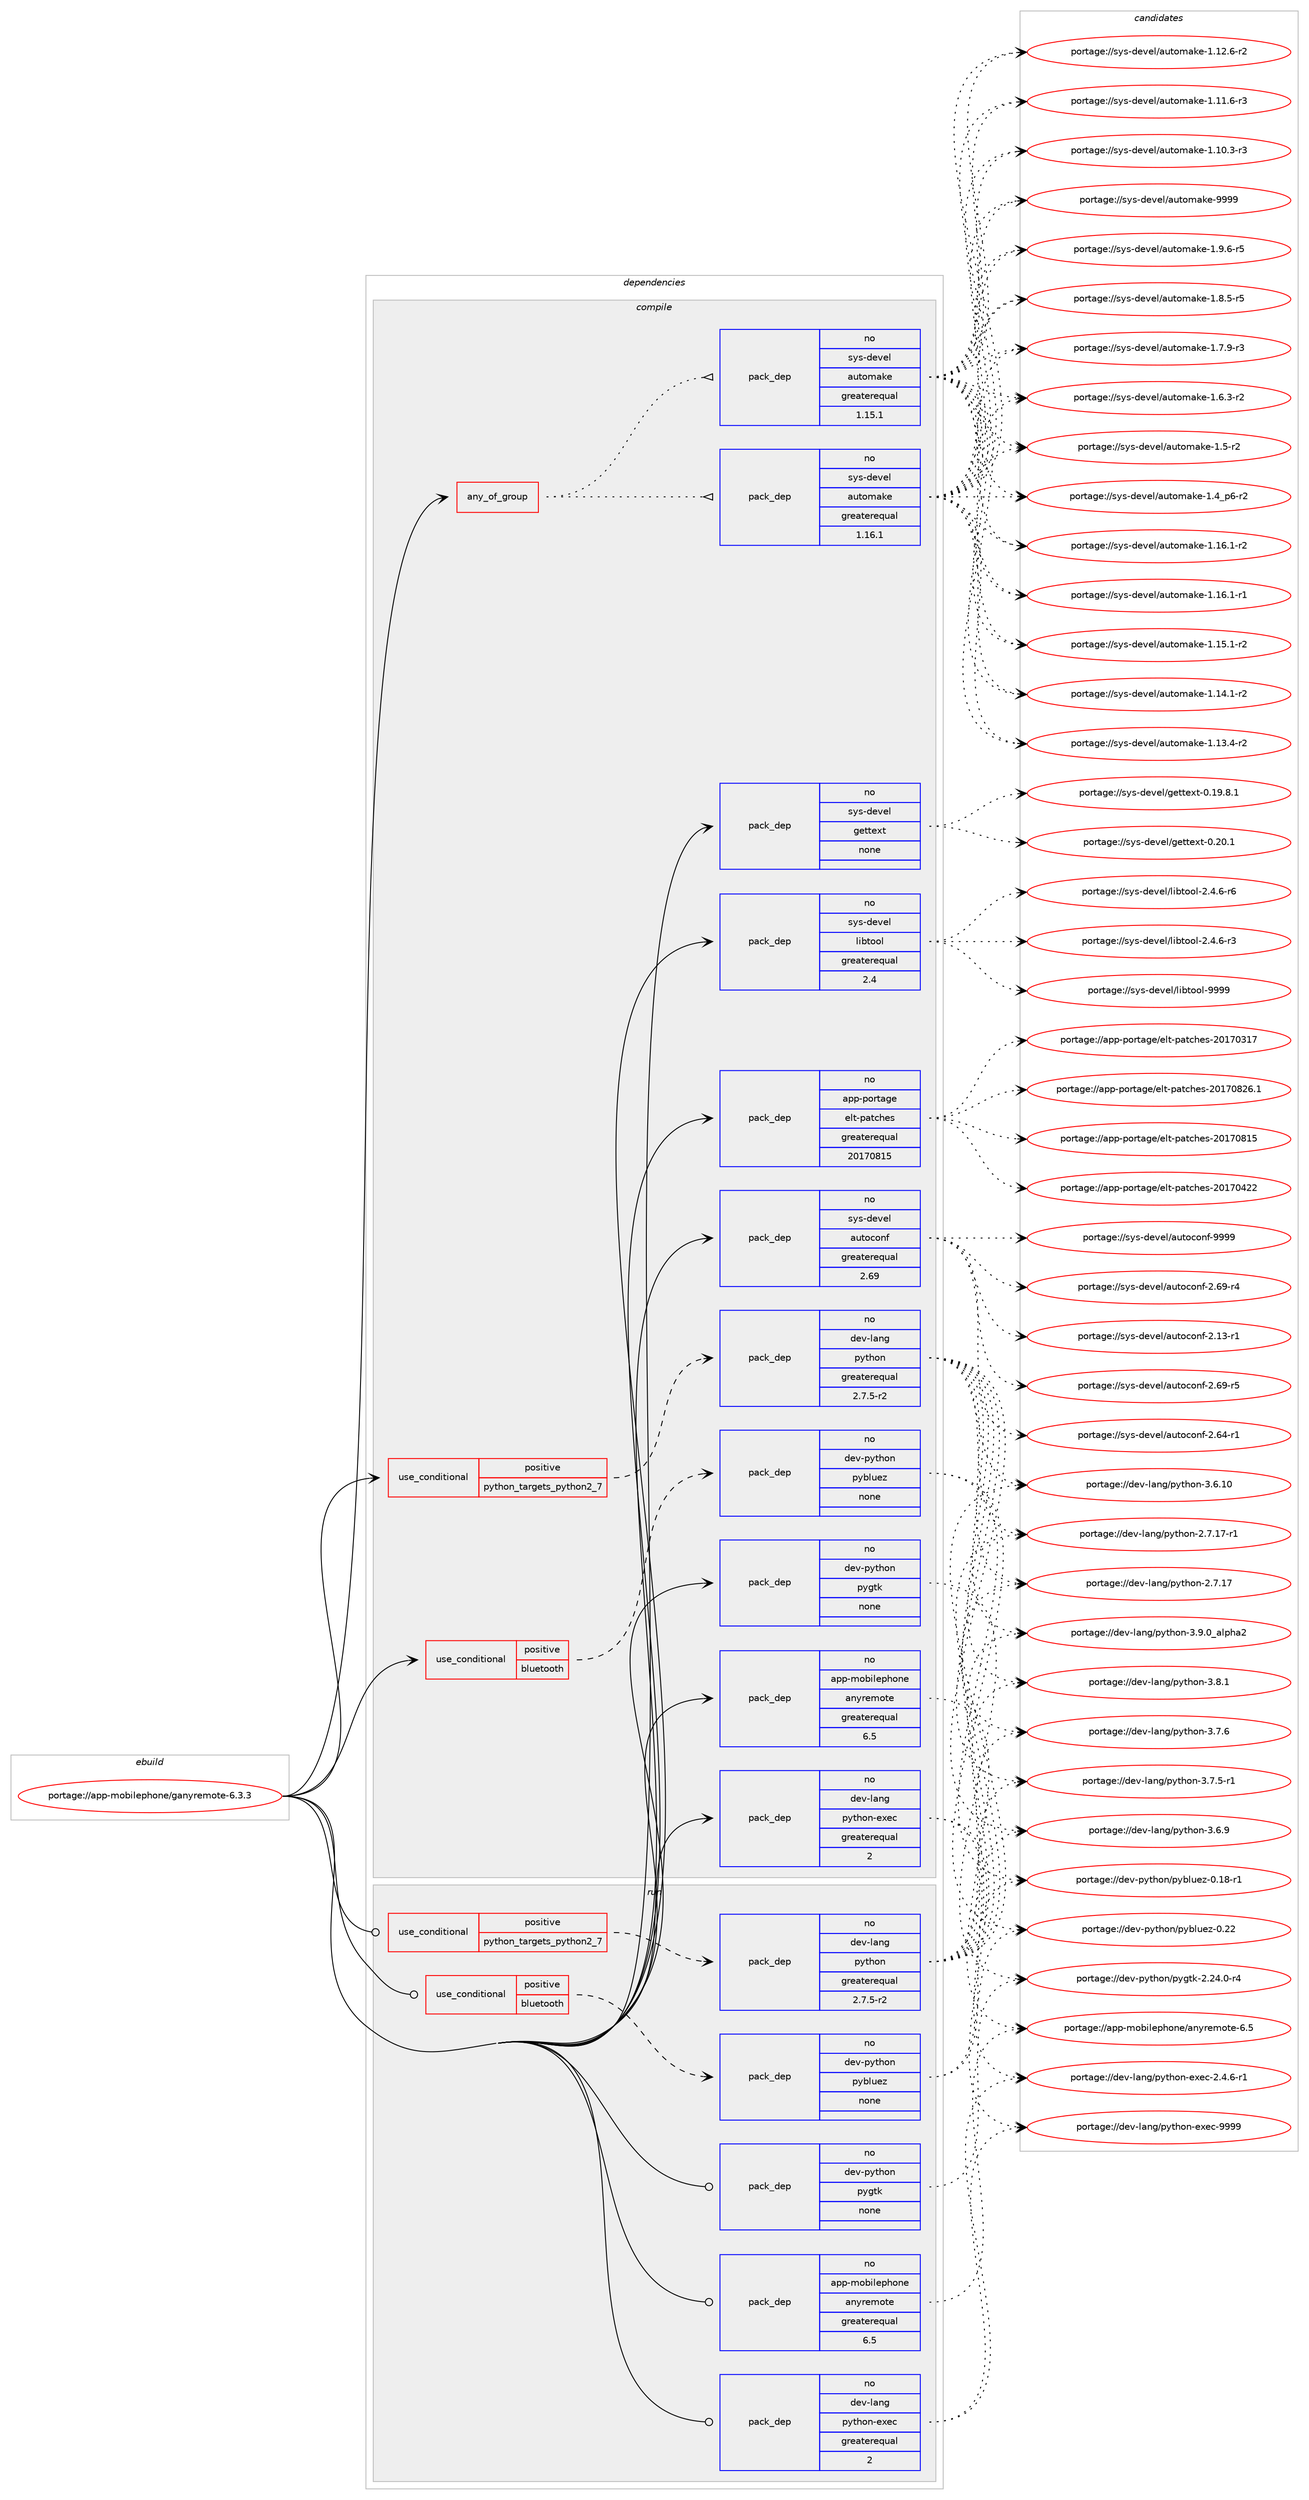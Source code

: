 digraph prolog {

# *************
# Graph options
# *************

newrank=true;
concentrate=true;
compound=true;
graph [rankdir=LR,fontname=Helvetica,fontsize=10,ranksep=1.5];#, ranksep=2.5, nodesep=0.2];
edge  [arrowhead=vee];
node  [fontname=Helvetica,fontsize=10];

# **********
# The ebuild
# **********

subgraph cluster_leftcol {
color=gray;
label=<<i>ebuild</i>>;
id [label="portage://app-mobilephone/ganyremote-6.3.3", color=red, width=4, href="../app-mobilephone/ganyremote-6.3.3.svg"];
}

# ****************
# The dependencies
# ****************

subgraph cluster_midcol {
color=gray;
label=<<i>dependencies</i>>;
subgraph cluster_compile {
fillcolor="#eeeeee";
style=filled;
label=<<i>compile</i>>;
subgraph any7865 {
dependency608540 [label=<<TABLE BORDER="0" CELLBORDER="1" CELLSPACING="0" CELLPADDING="4"><TR><TD CELLPADDING="10">any_of_group</TD></TR></TABLE>>, shape=none, color=red];subgraph pack457899 {
dependency608541 [label=<<TABLE BORDER="0" CELLBORDER="1" CELLSPACING="0" CELLPADDING="4" WIDTH="220"><TR><TD ROWSPAN="6" CELLPADDING="30">pack_dep</TD></TR><TR><TD WIDTH="110">no</TD></TR><TR><TD>sys-devel</TD></TR><TR><TD>automake</TD></TR><TR><TD>greaterequal</TD></TR><TR><TD>1.16.1</TD></TR></TABLE>>, shape=none, color=blue];
}
dependency608540:e -> dependency608541:w [weight=20,style="dotted",arrowhead="oinv"];
subgraph pack457900 {
dependency608542 [label=<<TABLE BORDER="0" CELLBORDER="1" CELLSPACING="0" CELLPADDING="4" WIDTH="220"><TR><TD ROWSPAN="6" CELLPADDING="30">pack_dep</TD></TR><TR><TD WIDTH="110">no</TD></TR><TR><TD>sys-devel</TD></TR><TR><TD>automake</TD></TR><TR><TD>greaterequal</TD></TR><TR><TD>1.15.1</TD></TR></TABLE>>, shape=none, color=blue];
}
dependency608540:e -> dependency608542:w [weight=20,style="dotted",arrowhead="oinv"];
}
id:e -> dependency608540:w [weight=20,style="solid",arrowhead="vee"];
subgraph cond142500 {
dependency608543 [label=<<TABLE BORDER="0" CELLBORDER="1" CELLSPACING="0" CELLPADDING="4"><TR><TD ROWSPAN="3" CELLPADDING="10">use_conditional</TD></TR><TR><TD>positive</TD></TR><TR><TD>bluetooth</TD></TR></TABLE>>, shape=none, color=red];
subgraph pack457901 {
dependency608544 [label=<<TABLE BORDER="0" CELLBORDER="1" CELLSPACING="0" CELLPADDING="4" WIDTH="220"><TR><TD ROWSPAN="6" CELLPADDING="30">pack_dep</TD></TR><TR><TD WIDTH="110">no</TD></TR><TR><TD>dev-python</TD></TR><TR><TD>pybluez</TD></TR><TR><TD>none</TD></TR><TR><TD></TD></TR></TABLE>>, shape=none, color=blue];
}
dependency608543:e -> dependency608544:w [weight=20,style="dashed",arrowhead="vee"];
}
id:e -> dependency608543:w [weight=20,style="solid",arrowhead="vee"];
subgraph cond142501 {
dependency608545 [label=<<TABLE BORDER="0" CELLBORDER="1" CELLSPACING="0" CELLPADDING="4"><TR><TD ROWSPAN="3" CELLPADDING="10">use_conditional</TD></TR><TR><TD>positive</TD></TR><TR><TD>python_targets_python2_7</TD></TR></TABLE>>, shape=none, color=red];
subgraph pack457902 {
dependency608546 [label=<<TABLE BORDER="0" CELLBORDER="1" CELLSPACING="0" CELLPADDING="4" WIDTH="220"><TR><TD ROWSPAN="6" CELLPADDING="30">pack_dep</TD></TR><TR><TD WIDTH="110">no</TD></TR><TR><TD>dev-lang</TD></TR><TR><TD>python</TD></TR><TR><TD>greaterequal</TD></TR><TR><TD>2.7.5-r2</TD></TR></TABLE>>, shape=none, color=blue];
}
dependency608545:e -> dependency608546:w [weight=20,style="dashed",arrowhead="vee"];
}
id:e -> dependency608545:w [weight=20,style="solid",arrowhead="vee"];
subgraph pack457903 {
dependency608547 [label=<<TABLE BORDER="0" CELLBORDER="1" CELLSPACING="0" CELLPADDING="4" WIDTH="220"><TR><TD ROWSPAN="6" CELLPADDING="30">pack_dep</TD></TR><TR><TD WIDTH="110">no</TD></TR><TR><TD>app-mobilephone</TD></TR><TR><TD>anyremote</TD></TR><TR><TD>greaterequal</TD></TR><TR><TD>6.5</TD></TR></TABLE>>, shape=none, color=blue];
}
id:e -> dependency608547:w [weight=20,style="solid",arrowhead="vee"];
subgraph pack457904 {
dependency608548 [label=<<TABLE BORDER="0" CELLBORDER="1" CELLSPACING="0" CELLPADDING="4" WIDTH="220"><TR><TD ROWSPAN="6" CELLPADDING="30">pack_dep</TD></TR><TR><TD WIDTH="110">no</TD></TR><TR><TD>app-portage</TD></TR><TR><TD>elt-patches</TD></TR><TR><TD>greaterequal</TD></TR><TR><TD>20170815</TD></TR></TABLE>>, shape=none, color=blue];
}
id:e -> dependency608548:w [weight=20,style="solid",arrowhead="vee"];
subgraph pack457905 {
dependency608549 [label=<<TABLE BORDER="0" CELLBORDER="1" CELLSPACING="0" CELLPADDING="4" WIDTH="220"><TR><TD ROWSPAN="6" CELLPADDING="30">pack_dep</TD></TR><TR><TD WIDTH="110">no</TD></TR><TR><TD>dev-lang</TD></TR><TR><TD>python-exec</TD></TR><TR><TD>greaterequal</TD></TR><TR><TD>2</TD></TR></TABLE>>, shape=none, color=blue];
}
id:e -> dependency608549:w [weight=20,style="solid",arrowhead="vee"];
subgraph pack457906 {
dependency608550 [label=<<TABLE BORDER="0" CELLBORDER="1" CELLSPACING="0" CELLPADDING="4" WIDTH="220"><TR><TD ROWSPAN="6" CELLPADDING="30">pack_dep</TD></TR><TR><TD WIDTH="110">no</TD></TR><TR><TD>dev-python</TD></TR><TR><TD>pygtk</TD></TR><TR><TD>none</TD></TR><TR><TD></TD></TR></TABLE>>, shape=none, color=blue];
}
id:e -> dependency608550:w [weight=20,style="solid",arrowhead="vee"];
subgraph pack457907 {
dependency608551 [label=<<TABLE BORDER="0" CELLBORDER="1" CELLSPACING="0" CELLPADDING="4" WIDTH="220"><TR><TD ROWSPAN="6" CELLPADDING="30">pack_dep</TD></TR><TR><TD WIDTH="110">no</TD></TR><TR><TD>sys-devel</TD></TR><TR><TD>autoconf</TD></TR><TR><TD>greaterequal</TD></TR><TR><TD>2.69</TD></TR></TABLE>>, shape=none, color=blue];
}
id:e -> dependency608551:w [weight=20,style="solid",arrowhead="vee"];
subgraph pack457908 {
dependency608552 [label=<<TABLE BORDER="0" CELLBORDER="1" CELLSPACING="0" CELLPADDING="4" WIDTH="220"><TR><TD ROWSPAN="6" CELLPADDING="30">pack_dep</TD></TR><TR><TD WIDTH="110">no</TD></TR><TR><TD>sys-devel</TD></TR><TR><TD>gettext</TD></TR><TR><TD>none</TD></TR><TR><TD></TD></TR></TABLE>>, shape=none, color=blue];
}
id:e -> dependency608552:w [weight=20,style="solid",arrowhead="vee"];
subgraph pack457909 {
dependency608553 [label=<<TABLE BORDER="0" CELLBORDER="1" CELLSPACING="0" CELLPADDING="4" WIDTH="220"><TR><TD ROWSPAN="6" CELLPADDING="30">pack_dep</TD></TR><TR><TD WIDTH="110">no</TD></TR><TR><TD>sys-devel</TD></TR><TR><TD>libtool</TD></TR><TR><TD>greaterequal</TD></TR><TR><TD>2.4</TD></TR></TABLE>>, shape=none, color=blue];
}
id:e -> dependency608553:w [weight=20,style="solid",arrowhead="vee"];
}
subgraph cluster_compileandrun {
fillcolor="#eeeeee";
style=filled;
label=<<i>compile and run</i>>;
}
subgraph cluster_run {
fillcolor="#eeeeee";
style=filled;
label=<<i>run</i>>;
subgraph cond142502 {
dependency608554 [label=<<TABLE BORDER="0" CELLBORDER="1" CELLSPACING="0" CELLPADDING="4"><TR><TD ROWSPAN="3" CELLPADDING="10">use_conditional</TD></TR><TR><TD>positive</TD></TR><TR><TD>bluetooth</TD></TR></TABLE>>, shape=none, color=red];
subgraph pack457910 {
dependency608555 [label=<<TABLE BORDER="0" CELLBORDER="1" CELLSPACING="0" CELLPADDING="4" WIDTH="220"><TR><TD ROWSPAN="6" CELLPADDING="30">pack_dep</TD></TR><TR><TD WIDTH="110">no</TD></TR><TR><TD>dev-python</TD></TR><TR><TD>pybluez</TD></TR><TR><TD>none</TD></TR><TR><TD></TD></TR></TABLE>>, shape=none, color=blue];
}
dependency608554:e -> dependency608555:w [weight=20,style="dashed",arrowhead="vee"];
}
id:e -> dependency608554:w [weight=20,style="solid",arrowhead="odot"];
subgraph cond142503 {
dependency608556 [label=<<TABLE BORDER="0" CELLBORDER="1" CELLSPACING="0" CELLPADDING="4"><TR><TD ROWSPAN="3" CELLPADDING="10">use_conditional</TD></TR><TR><TD>positive</TD></TR><TR><TD>python_targets_python2_7</TD></TR></TABLE>>, shape=none, color=red];
subgraph pack457911 {
dependency608557 [label=<<TABLE BORDER="0" CELLBORDER="1" CELLSPACING="0" CELLPADDING="4" WIDTH="220"><TR><TD ROWSPAN="6" CELLPADDING="30">pack_dep</TD></TR><TR><TD WIDTH="110">no</TD></TR><TR><TD>dev-lang</TD></TR><TR><TD>python</TD></TR><TR><TD>greaterequal</TD></TR><TR><TD>2.7.5-r2</TD></TR></TABLE>>, shape=none, color=blue];
}
dependency608556:e -> dependency608557:w [weight=20,style="dashed",arrowhead="vee"];
}
id:e -> dependency608556:w [weight=20,style="solid",arrowhead="odot"];
subgraph pack457912 {
dependency608558 [label=<<TABLE BORDER="0" CELLBORDER="1" CELLSPACING="0" CELLPADDING="4" WIDTH="220"><TR><TD ROWSPAN="6" CELLPADDING="30">pack_dep</TD></TR><TR><TD WIDTH="110">no</TD></TR><TR><TD>app-mobilephone</TD></TR><TR><TD>anyremote</TD></TR><TR><TD>greaterequal</TD></TR><TR><TD>6.5</TD></TR></TABLE>>, shape=none, color=blue];
}
id:e -> dependency608558:w [weight=20,style="solid",arrowhead="odot"];
subgraph pack457913 {
dependency608559 [label=<<TABLE BORDER="0" CELLBORDER="1" CELLSPACING="0" CELLPADDING="4" WIDTH="220"><TR><TD ROWSPAN="6" CELLPADDING="30">pack_dep</TD></TR><TR><TD WIDTH="110">no</TD></TR><TR><TD>dev-lang</TD></TR><TR><TD>python-exec</TD></TR><TR><TD>greaterequal</TD></TR><TR><TD>2</TD></TR></TABLE>>, shape=none, color=blue];
}
id:e -> dependency608559:w [weight=20,style="solid",arrowhead="odot"];
subgraph pack457914 {
dependency608560 [label=<<TABLE BORDER="0" CELLBORDER="1" CELLSPACING="0" CELLPADDING="4" WIDTH="220"><TR><TD ROWSPAN="6" CELLPADDING="30">pack_dep</TD></TR><TR><TD WIDTH="110">no</TD></TR><TR><TD>dev-python</TD></TR><TR><TD>pygtk</TD></TR><TR><TD>none</TD></TR><TR><TD></TD></TR></TABLE>>, shape=none, color=blue];
}
id:e -> dependency608560:w [weight=20,style="solid",arrowhead="odot"];
}
}

# **************
# The candidates
# **************

subgraph cluster_choices {
rank=same;
color=gray;
label=<<i>candidates</i>>;

subgraph choice457899 {
color=black;
nodesep=1;
choice115121115451001011181011084797117116111109971071014557575757 [label="portage://sys-devel/automake-9999", color=red, width=4,href="../sys-devel/automake-9999.svg"];
choice115121115451001011181011084797117116111109971071014549465746544511453 [label="portage://sys-devel/automake-1.9.6-r5", color=red, width=4,href="../sys-devel/automake-1.9.6-r5.svg"];
choice115121115451001011181011084797117116111109971071014549465646534511453 [label="portage://sys-devel/automake-1.8.5-r5", color=red, width=4,href="../sys-devel/automake-1.8.5-r5.svg"];
choice115121115451001011181011084797117116111109971071014549465546574511451 [label="portage://sys-devel/automake-1.7.9-r3", color=red, width=4,href="../sys-devel/automake-1.7.9-r3.svg"];
choice115121115451001011181011084797117116111109971071014549465446514511450 [label="portage://sys-devel/automake-1.6.3-r2", color=red, width=4,href="../sys-devel/automake-1.6.3-r2.svg"];
choice11512111545100101118101108479711711611110997107101454946534511450 [label="portage://sys-devel/automake-1.5-r2", color=red, width=4,href="../sys-devel/automake-1.5-r2.svg"];
choice115121115451001011181011084797117116111109971071014549465295112544511450 [label="portage://sys-devel/automake-1.4_p6-r2", color=red, width=4,href="../sys-devel/automake-1.4_p6-r2.svg"];
choice11512111545100101118101108479711711611110997107101454946495446494511450 [label="portage://sys-devel/automake-1.16.1-r2", color=red, width=4,href="../sys-devel/automake-1.16.1-r2.svg"];
choice11512111545100101118101108479711711611110997107101454946495446494511449 [label="portage://sys-devel/automake-1.16.1-r1", color=red, width=4,href="../sys-devel/automake-1.16.1-r1.svg"];
choice11512111545100101118101108479711711611110997107101454946495346494511450 [label="portage://sys-devel/automake-1.15.1-r2", color=red, width=4,href="../sys-devel/automake-1.15.1-r2.svg"];
choice11512111545100101118101108479711711611110997107101454946495246494511450 [label="portage://sys-devel/automake-1.14.1-r2", color=red, width=4,href="../sys-devel/automake-1.14.1-r2.svg"];
choice11512111545100101118101108479711711611110997107101454946495146524511450 [label="portage://sys-devel/automake-1.13.4-r2", color=red, width=4,href="../sys-devel/automake-1.13.4-r2.svg"];
choice11512111545100101118101108479711711611110997107101454946495046544511450 [label="portage://sys-devel/automake-1.12.6-r2", color=red, width=4,href="../sys-devel/automake-1.12.6-r2.svg"];
choice11512111545100101118101108479711711611110997107101454946494946544511451 [label="portage://sys-devel/automake-1.11.6-r3", color=red, width=4,href="../sys-devel/automake-1.11.6-r3.svg"];
choice11512111545100101118101108479711711611110997107101454946494846514511451 [label="portage://sys-devel/automake-1.10.3-r3", color=red, width=4,href="../sys-devel/automake-1.10.3-r3.svg"];
dependency608541:e -> choice115121115451001011181011084797117116111109971071014557575757:w [style=dotted,weight="100"];
dependency608541:e -> choice115121115451001011181011084797117116111109971071014549465746544511453:w [style=dotted,weight="100"];
dependency608541:e -> choice115121115451001011181011084797117116111109971071014549465646534511453:w [style=dotted,weight="100"];
dependency608541:e -> choice115121115451001011181011084797117116111109971071014549465546574511451:w [style=dotted,weight="100"];
dependency608541:e -> choice115121115451001011181011084797117116111109971071014549465446514511450:w [style=dotted,weight="100"];
dependency608541:e -> choice11512111545100101118101108479711711611110997107101454946534511450:w [style=dotted,weight="100"];
dependency608541:e -> choice115121115451001011181011084797117116111109971071014549465295112544511450:w [style=dotted,weight="100"];
dependency608541:e -> choice11512111545100101118101108479711711611110997107101454946495446494511450:w [style=dotted,weight="100"];
dependency608541:e -> choice11512111545100101118101108479711711611110997107101454946495446494511449:w [style=dotted,weight="100"];
dependency608541:e -> choice11512111545100101118101108479711711611110997107101454946495346494511450:w [style=dotted,weight="100"];
dependency608541:e -> choice11512111545100101118101108479711711611110997107101454946495246494511450:w [style=dotted,weight="100"];
dependency608541:e -> choice11512111545100101118101108479711711611110997107101454946495146524511450:w [style=dotted,weight="100"];
dependency608541:e -> choice11512111545100101118101108479711711611110997107101454946495046544511450:w [style=dotted,weight="100"];
dependency608541:e -> choice11512111545100101118101108479711711611110997107101454946494946544511451:w [style=dotted,weight="100"];
dependency608541:e -> choice11512111545100101118101108479711711611110997107101454946494846514511451:w [style=dotted,weight="100"];
}
subgraph choice457900 {
color=black;
nodesep=1;
choice115121115451001011181011084797117116111109971071014557575757 [label="portage://sys-devel/automake-9999", color=red, width=4,href="../sys-devel/automake-9999.svg"];
choice115121115451001011181011084797117116111109971071014549465746544511453 [label="portage://sys-devel/automake-1.9.6-r5", color=red, width=4,href="../sys-devel/automake-1.9.6-r5.svg"];
choice115121115451001011181011084797117116111109971071014549465646534511453 [label="portage://sys-devel/automake-1.8.5-r5", color=red, width=4,href="../sys-devel/automake-1.8.5-r5.svg"];
choice115121115451001011181011084797117116111109971071014549465546574511451 [label="portage://sys-devel/automake-1.7.9-r3", color=red, width=4,href="../sys-devel/automake-1.7.9-r3.svg"];
choice115121115451001011181011084797117116111109971071014549465446514511450 [label="portage://sys-devel/automake-1.6.3-r2", color=red, width=4,href="../sys-devel/automake-1.6.3-r2.svg"];
choice11512111545100101118101108479711711611110997107101454946534511450 [label="portage://sys-devel/automake-1.5-r2", color=red, width=4,href="../sys-devel/automake-1.5-r2.svg"];
choice115121115451001011181011084797117116111109971071014549465295112544511450 [label="portage://sys-devel/automake-1.4_p6-r2", color=red, width=4,href="../sys-devel/automake-1.4_p6-r2.svg"];
choice11512111545100101118101108479711711611110997107101454946495446494511450 [label="portage://sys-devel/automake-1.16.1-r2", color=red, width=4,href="../sys-devel/automake-1.16.1-r2.svg"];
choice11512111545100101118101108479711711611110997107101454946495446494511449 [label="portage://sys-devel/automake-1.16.1-r1", color=red, width=4,href="../sys-devel/automake-1.16.1-r1.svg"];
choice11512111545100101118101108479711711611110997107101454946495346494511450 [label="portage://sys-devel/automake-1.15.1-r2", color=red, width=4,href="../sys-devel/automake-1.15.1-r2.svg"];
choice11512111545100101118101108479711711611110997107101454946495246494511450 [label="portage://sys-devel/automake-1.14.1-r2", color=red, width=4,href="../sys-devel/automake-1.14.1-r2.svg"];
choice11512111545100101118101108479711711611110997107101454946495146524511450 [label="portage://sys-devel/automake-1.13.4-r2", color=red, width=4,href="../sys-devel/automake-1.13.4-r2.svg"];
choice11512111545100101118101108479711711611110997107101454946495046544511450 [label="portage://sys-devel/automake-1.12.6-r2", color=red, width=4,href="../sys-devel/automake-1.12.6-r2.svg"];
choice11512111545100101118101108479711711611110997107101454946494946544511451 [label="portage://sys-devel/automake-1.11.6-r3", color=red, width=4,href="../sys-devel/automake-1.11.6-r3.svg"];
choice11512111545100101118101108479711711611110997107101454946494846514511451 [label="portage://sys-devel/automake-1.10.3-r3", color=red, width=4,href="../sys-devel/automake-1.10.3-r3.svg"];
dependency608542:e -> choice115121115451001011181011084797117116111109971071014557575757:w [style=dotted,weight="100"];
dependency608542:e -> choice115121115451001011181011084797117116111109971071014549465746544511453:w [style=dotted,weight="100"];
dependency608542:e -> choice115121115451001011181011084797117116111109971071014549465646534511453:w [style=dotted,weight="100"];
dependency608542:e -> choice115121115451001011181011084797117116111109971071014549465546574511451:w [style=dotted,weight="100"];
dependency608542:e -> choice115121115451001011181011084797117116111109971071014549465446514511450:w [style=dotted,weight="100"];
dependency608542:e -> choice11512111545100101118101108479711711611110997107101454946534511450:w [style=dotted,weight="100"];
dependency608542:e -> choice115121115451001011181011084797117116111109971071014549465295112544511450:w [style=dotted,weight="100"];
dependency608542:e -> choice11512111545100101118101108479711711611110997107101454946495446494511450:w [style=dotted,weight="100"];
dependency608542:e -> choice11512111545100101118101108479711711611110997107101454946495446494511449:w [style=dotted,weight="100"];
dependency608542:e -> choice11512111545100101118101108479711711611110997107101454946495346494511450:w [style=dotted,weight="100"];
dependency608542:e -> choice11512111545100101118101108479711711611110997107101454946495246494511450:w [style=dotted,weight="100"];
dependency608542:e -> choice11512111545100101118101108479711711611110997107101454946495146524511450:w [style=dotted,weight="100"];
dependency608542:e -> choice11512111545100101118101108479711711611110997107101454946495046544511450:w [style=dotted,weight="100"];
dependency608542:e -> choice11512111545100101118101108479711711611110997107101454946494946544511451:w [style=dotted,weight="100"];
dependency608542:e -> choice11512111545100101118101108479711711611110997107101454946494846514511451:w [style=dotted,weight="100"];
}
subgraph choice457901 {
color=black;
nodesep=1;
choice1001011184511212111610411111047112121981081171011224548465050 [label="portage://dev-python/pybluez-0.22", color=red, width=4,href="../dev-python/pybluez-0.22.svg"];
choice10010111845112121116104111110471121219810811710112245484649564511449 [label="portage://dev-python/pybluez-0.18-r1", color=red, width=4,href="../dev-python/pybluez-0.18-r1.svg"];
dependency608544:e -> choice1001011184511212111610411111047112121981081171011224548465050:w [style=dotted,weight="100"];
dependency608544:e -> choice10010111845112121116104111110471121219810811710112245484649564511449:w [style=dotted,weight="100"];
}
subgraph choice457902 {
color=black;
nodesep=1;
choice10010111845108971101034711212111610411111045514657464895971081121049750 [label="portage://dev-lang/python-3.9.0_alpha2", color=red, width=4,href="../dev-lang/python-3.9.0_alpha2.svg"];
choice100101118451089711010347112121116104111110455146564649 [label="portage://dev-lang/python-3.8.1", color=red, width=4,href="../dev-lang/python-3.8.1.svg"];
choice100101118451089711010347112121116104111110455146554654 [label="portage://dev-lang/python-3.7.6", color=red, width=4,href="../dev-lang/python-3.7.6.svg"];
choice1001011184510897110103471121211161041111104551465546534511449 [label="portage://dev-lang/python-3.7.5-r1", color=red, width=4,href="../dev-lang/python-3.7.5-r1.svg"];
choice100101118451089711010347112121116104111110455146544657 [label="portage://dev-lang/python-3.6.9", color=red, width=4,href="../dev-lang/python-3.6.9.svg"];
choice10010111845108971101034711212111610411111045514654464948 [label="portage://dev-lang/python-3.6.10", color=red, width=4,href="../dev-lang/python-3.6.10.svg"];
choice100101118451089711010347112121116104111110455046554649554511449 [label="portage://dev-lang/python-2.7.17-r1", color=red, width=4,href="../dev-lang/python-2.7.17-r1.svg"];
choice10010111845108971101034711212111610411111045504655464955 [label="portage://dev-lang/python-2.7.17", color=red, width=4,href="../dev-lang/python-2.7.17.svg"];
dependency608546:e -> choice10010111845108971101034711212111610411111045514657464895971081121049750:w [style=dotted,weight="100"];
dependency608546:e -> choice100101118451089711010347112121116104111110455146564649:w [style=dotted,weight="100"];
dependency608546:e -> choice100101118451089711010347112121116104111110455146554654:w [style=dotted,weight="100"];
dependency608546:e -> choice1001011184510897110103471121211161041111104551465546534511449:w [style=dotted,weight="100"];
dependency608546:e -> choice100101118451089711010347112121116104111110455146544657:w [style=dotted,weight="100"];
dependency608546:e -> choice10010111845108971101034711212111610411111045514654464948:w [style=dotted,weight="100"];
dependency608546:e -> choice100101118451089711010347112121116104111110455046554649554511449:w [style=dotted,weight="100"];
dependency608546:e -> choice10010111845108971101034711212111610411111045504655464955:w [style=dotted,weight="100"];
}
subgraph choice457903 {
color=black;
nodesep=1;
choice971121124510911198105108101112104111110101479711012111410110911111610145544653 [label="portage://app-mobilephone/anyremote-6.5", color=red, width=4,href="../app-mobilephone/anyremote-6.5.svg"];
dependency608547:e -> choice971121124510911198105108101112104111110101479711012111410110911111610145544653:w [style=dotted,weight="100"];
}
subgraph choice457904 {
color=black;
nodesep=1;
choice971121124511211111411697103101471011081164511297116991041011154550484955485650544649 [label="portage://app-portage/elt-patches-20170826.1", color=red, width=4,href="../app-portage/elt-patches-20170826.1.svg"];
choice97112112451121111141169710310147101108116451129711699104101115455048495548564953 [label="portage://app-portage/elt-patches-20170815", color=red, width=4,href="../app-portage/elt-patches-20170815.svg"];
choice97112112451121111141169710310147101108116451129711699104101115455048495548525050 [label="portage://app-portage/elt-patches-20170422", color=red, width=4,href="../app-portage/elt-patches-20170422.svg"];
choice97112112451121111141169710310147101108116451129711699104101115455048495548514955 [label="portage://app-portage/elt-patches-20170317", color=red, width=4,href="../app-portage/elt-patches-20170317.svg"];
dependency608548:e -> choice971121124511211111411697103101471011081164511297116991041011154550484955485650544649:w [style=dotted,weight="100"];
dependency608548:e -> choice97112112451121111141169710310147101108116451129711699104101115455048495548564953:w [style=dotted,weight="100"];
dependency608548:e -> choice97112112451121111141169710310147101108116451129711699104101115455048495548525050:w [style=dotted,weight="100"];
dependency608548:e -> choice97112112451121111141169710310147101108116451129711699104101115455048495548514955:w [style=dotted,weight="100"];
}
subgraph choice457905 {
color=black;
nodesep=1;
choice10010111845108971101034711212111610411111045101120101994557575757 [label="portage://dev-lang/python-exec-9999", color=red, width=4,href="../dev-lang/python-exec-9999.svg"];
choice10010111845108971101034711212111610411111045101120101994550465246544511449 [label="portage://dev-lang/python-exec-2.4.6-r1", color=red, width=4,href="../dev-lang/python-exec-2.4.6-r1.svg"];
dependency608549:e -> choice10010111845108971101034711212111610411111045101120101994557575757:w [style=dotted,weight="100"];
dependency608549:e -> choice10010111845108971101034711212111610411111045101120101994550465246544511449:w [style=dotted,weight="100"];
}
subgraph choice457906 {
color=black;
nodesep=1;
choice1001011184511212111610411111047112121103116107455046505246484511452 [label="portage://dev-python/pygtk-2.24.0-r4", color=red, width=4,href="../dev-python/pygtk-2.24.0-r4.svg"];
dependency608550:e -> choice1001011184511212111610411111047112121103116107455046505246484511452:w [style=dotted,weight="100"];
}
subgraph choice457907 {
color=black;
nodesep=1;
choice115121115451001011181011084797117116111991111101024557575757 [label="portage://sys-devel/autoconf-9999", color=red, width=4,href="../sys-devel/autoconf-9999.svg"];
choice1151211154510010111810110847971171161119911111010245504654574511453 [label="portage://sys-devel/autoconf-2.69-r5", color=red, width=4,href="../sys-devel/autoconf-2.69-r5.svg"];
choice1151211154510010111810110847971171161119911111010245504654574511452 [label="portage://sys-devel/autoconf-2.69-r4", color=red, width=4,href="../sys-devel/autoconf-2.69-r4.svg"];
choice1151211154510010111810110847971171161119911111010245504654524511449 [label="portage://sys-devel/autoconf-2.64-r1", color=red, width=4,href="../sys-devel/autoconf-2.64-r1.svg"];
choice1151211154510010111810110847971171161119911111010245504649514511449 [label="portage://sys-devel/autoconf-2.13-r1", color=red, width=4,href="../sys-devel/autoconf-2.13-r1.svg"];
dependency608551:e -> choice115121115451001011181011084797117116111991111101024557575757:w [style=dotted,weight="100"];
dependency608551:e -> choice1151211154510010111810110847971171161119911111010245504654574511453:w [style=dotted,weight="100"];
dependency608551:e -> choice1151211154510010111810110847971171161119911111010245504654574511452:w [style=dotted,weight="100"];
dependency608551:e -> choice1151211154510010111810110847971171161119911111010245504654524511449:w [style=dotted,weight="100"];
dependency608551:e -> choice1151211154510010111810110847971171161119911111010245504649514511449:w [style=dotted,weight="100"];
}
subgraph choice457908 {
color=black;
nodesep=1;
choice115121115451001011181011084710310111611610112011645484650484649 [label="portage://sys-devel/gettext-0.20.1", color=red, width=4,href="../sys-devel/gettext-0.20.1.svg"];
choice1151211154510010111810110847103101116116101120116454846495746564649 [label="portage://sys-devel/gettext-0.19.8.1", color=red, width=4,href="../sys-devel/gettext-0.19.8.1.svg"];
dependency608552:e -> choice115121115451001011181011084710310111611610112011645484650484649:w [style=dotted,weight="100"];
dependency608552:e -> choice1151211154510010111810110847103101116116101120116454846495746564649:w [style=dotted,weight="100"];
}
subgraph choice457909 {
color=black;
nodesep=1;
choice1151211154510010111810110847108105981161111111084557575757 [label="portage://sys-devel/libtool-9999", color=red, width=4,href="../sys-devel/libtool-9999.svg"];
choice1151211154510010111810110847108105981161111111084550465246544511454 [label="portage://sys-devel/libtool-2.4.6-r6", color=red, width=4,href="../sys-devel/libtool-2.4.6-r6.svg"];
choice1151211154510010111810110847108105981161111111084550465246544511451 [label="portage://sys-devel/libtool-2.4.6-r3", color=red, width=4,href="../sys-devel/libtool-2.4.6-r3.svg"];
dependency608553:e -> choice1151211154510010111810110847108105981161111111084557575757:w [style=dotted,weight="100"];
dependency608553:e -> choice1151211154510010111810110847108105981161111111084550465246544511454:w [style=dotted,weight="100"];
dependency608553:e -> choice1151211154510010111810110847108105981161111111084550465246544511451:w [style=dotted,weight="100"];
}
subgraph choice457910 {
color=black;
nodesep=1;
choice1001011184511212111610411111047112121981081171011224548465050 [label="portage://dev-python/pybluez-0.22", color=red, width=4,href="../dev-python/pybluez-0.22.svg"];
choice10010111845112121116104111110471121219810811710112245484649564511449 [label="portage://dev-python/pybluez-0.18-r1", color=red, width=4,href="../dev-python/pybluez-0.18-r1.svg"];
dependency608555:e -> choice1001011184511212111610411111047112121981081171011224548465050:w [style=dotted,weight="100"];
dependency608555:e -> choice10010111845112121116104111110471121219810811710112245484649564511449:w [style=dotted,weight="100"];
}
subgraph choice457911 {
color=black;
nodesep=1;
choice10010111845108971101034711212111610411111045514657464895971081121049750 [label="portage://dev-lang/python-3.9.0_alpha2", color=red, width=4,href="../dev-lang/python-3.9.0_alpha2.svg"];
choice100101118451089711010347112121116104111110455146564649 [label="portage://dev-lang/python-3.8.1", color=red, width=4,href="../dev-lang/python-3.8.1.svg"];
choice100101118451089711010347112121116104111110455146554654 [label="portage://dev-lang/python-3.7.6", color=red, width=4,href="../dev-lang/python-3.7.6.svg"];
choice1001011184510897110103471121211161041111104551465546534511449 [label="portage://dev-lang/python-3.7.5-r1", color=red, width=4,href="../dev-lang/python-3.7.5-r1.svg"];
choice100101118451089711010347112121116104111110455146544657 [label="portage://dev-lang/python-3.6.9", color=red, width=4,href="../dev-lang/python-3.6.9.svg"];
choice10010111845108971101034711212111610411111045514654464948 [label="portage://dev-lang/python-3.6.10", color=red, width=4,href="../dev-lang/python-3.6.10.svg"];
choice100101118451089711010347112121116104111110455046554649554511449 [label="portage://dev-lang/python-2.7.17-r1", color=red, width=4,href="../dev-lang/python-2.7.17-r1.svg"];
choice10010111845108971101034711212111610411111045504655464955 [label="portage://dev-lang/python-2.7.17", color=red, width=4,href="../dev-lang/python-2.7.17.svg"];
dependency608557:e -> choice10010111845108971101034711212111610411111045514657464895971081121049750:w [style=dotted,weight="100"];
dependency608557:e -> choice100101118451089711010347112121116104111110455146564649:w [style=dotted,weight="100"];
dependency608557:e -> choice100101118451089711010347112121116104111110455146554654:w [style=dotted,weight="100"];
dependency608557:e -> choice1001011184510897110103471121211161041111104551465546534511449:w [style=dotted,weight="100"];
dependency608557:e -> choice100101118451089711010347112121116104111110455146544657:w [style=dotted,weight="100"];
dependency608557:e -> choice10010111845108971101034711212111610411111045514654464948:w [style=dotted,weight="100"];
dependency608557:e -> choice100101118451089711010347112121116104111110455046554649554511449:w [style=dotted,weight="100"];
dependency608557:e -> choice10010111845108971101034711212111610411111045504655464955:w [style=dotted,weight="100"];
}
subgraph choice457912 {
color=black;
nodesep=1;
choice971121124510911198105108101112104111110101479711012111410110911111610145544653 [label="portage://app-mobilephone/anyremote-6.5", color=red, width=4,href="../app-mobilephone/anyremote-6.5.svg"];
dependency608558:e -> choice971121124510911198105108101112104111110101479711012111410110911111610145544653:w [style=dotted,weight="100"];
}
subgraph choice457913 {
color=black;
nodesep=1;
choice10010111845108971101034711212111610411111045101120101994557575757 [label="portage://dev-lang/python-exec-9999", color=red, width=4,href="../dev-lang/python-exec-9999.svg"];
choice10010111845108971101034711212111610411111045101120101994550465246544511449 [label="portage://dev-lang/python-exec-2.4.6-r1", color=red, width=4,href="../dev-lang/python-exec-2.4.6-r1.svg"];
dependency608559:e -> choice10010111845108971101034711212111610411111045101120101994557575757:w [style=dotted,weight="100"];
dependency608559:e -> choice10010111845108971101034711212111610411111045101120101994550465246544511449:w [style=dotted,weight="100"];
}
subgraph choice457914 {
color=black;
nodesep=1;
choice1001011184511212111610411111047112121103116107455046505246484511452 [label="portage://dev-python/pygtk-2.24.0-r4", color=red, width=4,href="../dev-python/pygtk-2.24.0-r4.svg"];
dependency608560:e -> choice1001011184511212111610411111047112121103116107455046505246484511452:w [style=dotted,weight="100"];
}
}

}
